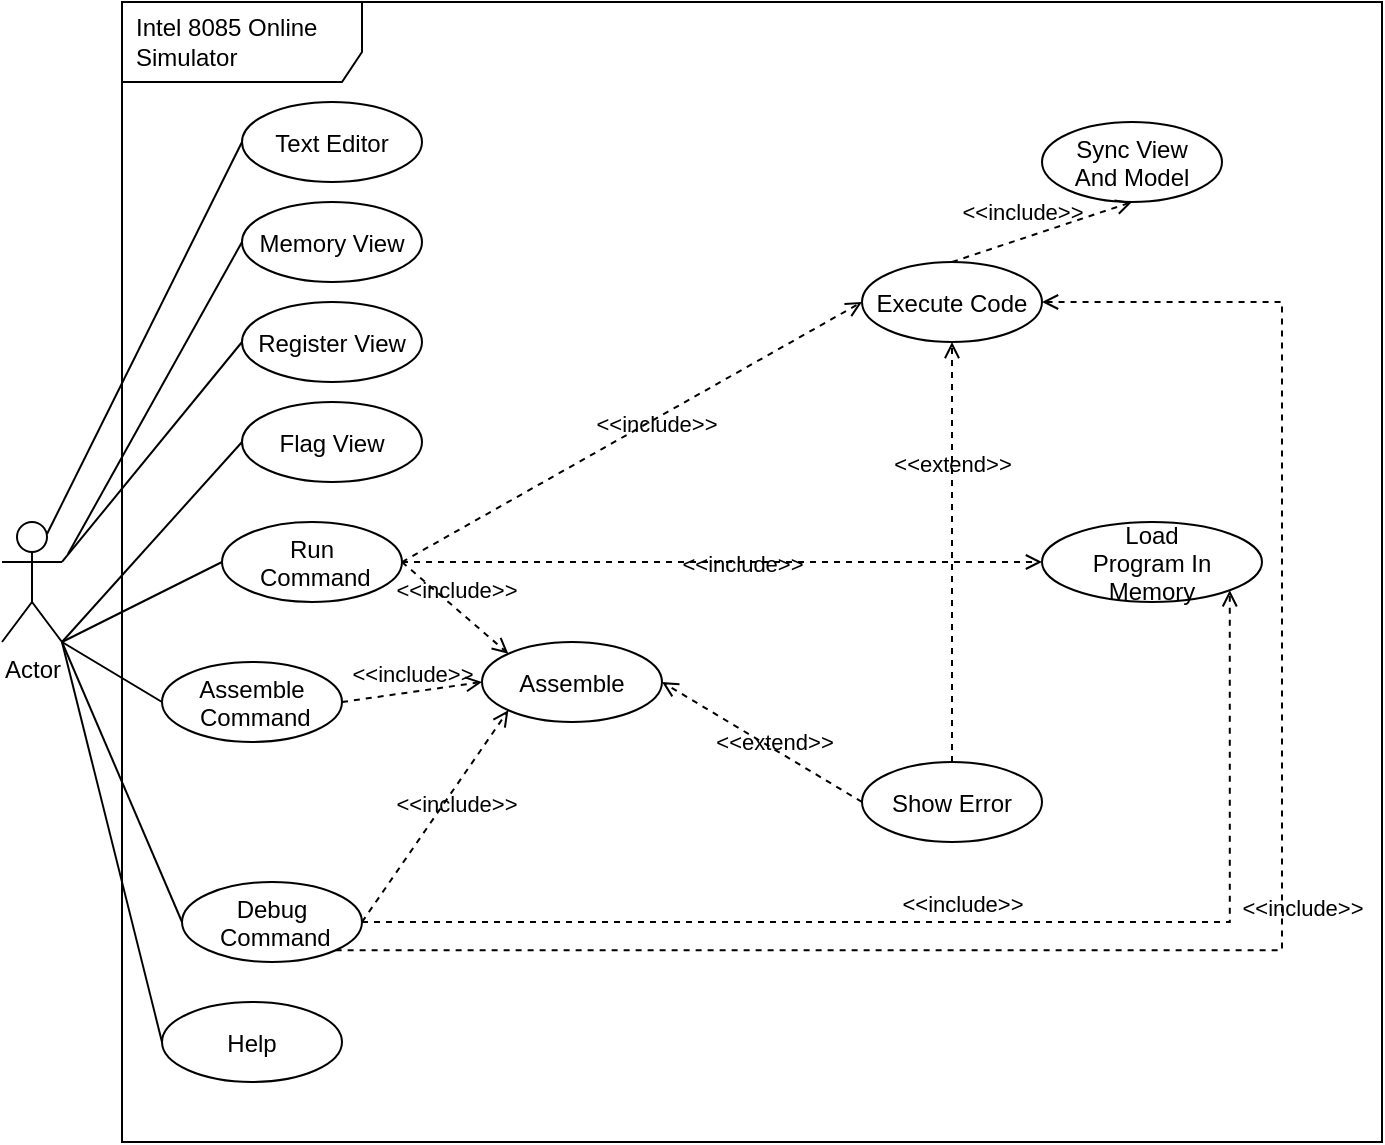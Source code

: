 <mxfile version="16.4.11" type="device"><diagram id="pgqybF6VOaQXGsqPLz2_" name="Page-1"><mxGraphModel dx="1262" dy="653" grid="1" gridSize="10" guides="1" tooltips="1" connect="1" arrows="1" fold="1" page="1" pageScale="1" pageWidth="850" pageHeight="1100" math="0" shadow="0"><root><mxCell id="0"/><mxCell id="1" parent="0"/><mxCell id="SeAY-Ycy1D664VOuzlpg-2" value="Actor" style="shape=umlActor;verticalLabelPosition=bottom;verticalAlign=top;html=1;" vertex="1" parent="1"><mxGeometry x="150" y="270" width="30" height="60" as="geometry"/></mxCell><mxCell id="SeAY-Ycy1D664VOuzlpg-4" value="Text Editor" style="ellipse;fillColor=#ffffff;strokeColor=#000000;" vertex="1" parent="1"><mxGeometry x="270" y="60" width="90" height="40" as="geometry"/></mxCell><mxCell id="SeAY-Ycy1D664VOuzlpg-5" value="Memory View" style="ellipse;fillColor=#ffffff;strokeColor=#000000;" vertex="1" parent="1"><mxGeometry x="270" y="110" width="90" height="40" as="geometry"/></mxCell><mxCell id="SeAY-Ycy1D664VOuzlpg-6" value="Register View" style="ellipse;fillColor=#ffffff;strokeColor=#000000;" vertex="1" parent="1"><mxGeometry x="270" y="160" width="90" height="40" as="geometry"/></mxCell><mxCell id="SeAY-Ycy1D664VOuzlpg-7" value="Flag View" style="ellipse;fillColor=#ffffff;strokeColor=#000000;" vertex="1" parent="1"><mxGeometry x="270" y="210" width="90" height="40" as="geometry"/></mxCell><mxCell id="SeAY-Ycy1D664VOuzlpg-13" value="" style="endArrow=none;endFill=0;endSize=12;html=1;rounded=0;entryX=0;entryY=0.5;entryDx=0;entryDy=0;exitX=0.75;exitY=0.1;exitDx=0;exitDy=0;exitPerimeter=0;" edge="1" parent="1" source="SeAY-Ycy1D664VOuzlpg-2" target="SeAY-Ycy1D664VOuzlpg-4"><mxGeometry width="160" relative="1" as="geometry"><mxPoint x="190" y="250" as="sourcePoint"/><mxPoint x="350" y="250" as="targetPoint"/></mxGeometry></mxCell><mxCell id="SeAY-Ycy1D664VOuzlpg-14" value="" style="endArrow=none;endFill=0;endSize=12;html=1;rounded=0;entryX=0;entryY=0.5;entryDx=0;entryDy=0;" edge="1" parent="1" target="SeAY-Ycy1D664VOuzlpg-5"><mxGeometry width="160" relative="1" as="geometry"><mxPoint x="183" y="286" as="sourcePoint"/><mxPoint x="290" y="200" as="targetPoint"/></mxGeometry></mxCell><mxCell id="SeAY-Ycy1D664VOuzlpg-15" value="" style="endArrow=none;endFill=0;endSize=12;html=1;rounded=0;entryX=0;entryY=0.5;entryDx=0;entryDy=0;exitX=1;exitY=0.333;exitDx=0;exitDy=0;exitPerimeter=0;" edge="1" parent="1" source="SeAY-Ycy1D664VOuzlpg-2" target="SeAY-Ycy1D664VOuzlpg-6"><mxGeometry width="160" relative="1" as="geometry"><mxPoint x="193" y="296" as="sourcePoint"/><mxPoint x="290" y="260" as="targetPoint"/></mxGeometry></mxCell><mxCell id="SeAY-Ycy1D664VOuzlpg-16" value="" style="endArrow=none;endFill=0;endSize=12;html=1;rounded=0;entryX=0;entryY=0.5;entryDx=0;entryDy=0;exitX=1;exitY=1;exitDx=0;exitDy=0;exitPerimeter=0;" edge="1" parent="1" source="SeAY-Ycy1D664VOuzlpg-2" target="SeAY-Ycy1D664VOuzlpg-7"><mxGeometry width="160" relative="1" as="geometry"><mxPoint x="190" y="300" as="sourcePoint"/><mxPoint x="290" y="320" as="targetPoint"/></mxGeometry></mxCell><mxCell id="SeAY-Ycy1D664VOuzlpg-17" value="Assemble&#xA; Command" style="ellipse;fillColor=#ffffff;strokeColor=#000000;" vertex="1" parent="1"><mxGeometry x="230" y="340" width="90" height="40" as="geometry"/></mxCell><mxCell id="SeAY-Ycy1D664VOuzlpg-18" value="" style="endArrow=none;endFill=0;endSize=12;html=1;rounded=0;entryX=0;entryY=0.5;entryDx=0;entryDy=0;exitX=1;exitY=1;exitDx=0;exitDy=0;exitPerimeter=0;" edge="1" parent="1" source="SeAY-Ycy1D664VOuzlpg-2" target="SeAY-Ycy1D664VOuzlpg-17"><mxGeometry width="160" relative="1" as="geometry"><mxPoint x="190" y="340" as="sourcePoint"/><mxPoint x="280" y="290" as="targetPoint"/></mxGeometry></mxCell><mxCell id="SeAY-Ycy1D664VOuzlpg-21" value="&amp;lt;&amp;lt;include&amp;gt;&amp;gt;" style="html=1;verticalAlign=bottom;labelBackgroundColor=none;endArrow=open;endFill=0;dashed=1;rounded=0;exitX=1;exitY=0.5;exitDx=0;exitDy=0;entryX=0;entryY=0.5;entryDx=0;entryDy=0;" edge="1" parent="1" source="SeAY-Ycy1D664VOuzlpg-17" target="SeAY-Ycy1D664VOuzlpg-42"><mxGeometry width="160" relative="1" as="geometry"><mxPoint x="350" y="360" as="sourcePoint"/><mxPoint x="510" y="360" as="targetPoint"/></mxGeometry></mxCell><mxCell id="SeAY-Ycy1D664VOuzlpg-22" value="Show Error" style="ellipse;fillColor=#ffffff;strokeColor=#000000;" vertex="1" parent="1"><mxGeometry x="580" y="390" width="90" height="40" as="geometry"/></mxCell><mxCell id="SeAY-Ycy1D664VOuzlpg-23" value="&amp;lt;&amp;lt;extend&amp;gt;&amp;gt;" style="html=1;verticalAlign=bottom;labelBackgroundColor=none;endArrow=open;endFill=0;dashed=1;rounded=0;entryX=1;entryY=0.5;entryDx=0;entryDy=0;exitX=0;exitY=0.5;exitDx=0;exitDy=0;" edge="1" parent="1" source="SeAY-Ycy1D664VOuzlpg-22" target="SeAY-Ycy1D664VOuzlpg-42"><mxGeometry x="-0.164" y="5" width="160" relative="1" as="geometry"><mxPoint x="260" y="380" as="sourcePoint"/><mxPoint x="420" y="380" as="targetPoint"/><mxPoint as="offset"/></mxGeometry></mxCell><mxCell id="SeAY-Ycy1D664VOuzlpg-25" value="Run&#xA; Command" style="ellipse;fillColor=#ffffff;strokeColor=#000000;" vertex="1" parent="1"><mxGeometry x="260" y="270" width="90" height="40" as="geometry"/></mxCell><mxCell id="SeAY-Ycy1D664VOuzlpg-26" value="" style="endArrow=none;endFill=0;endSize=12;html=1;rounded=0;entryX=0;entryY=0.5;entryDx=0;entryDy=0;exitX=1;exitY=1;exitDx=0;exitDy=0;exitPerimeter=0;" edge="1" parent="1" source="SeAY-Ycy1D664VOuzlpg-2" target="SeAY-Ycy1D664VOuzlpg-25"><mxGeometry width="160" relative="1" as="geometry"><mxPoint x="190" y="340" as="sourcePoint"/><mxPoint x="280" y="340" as="targetPoint"/></mxGeometry></mxCell><mxCell id="SeAY-Ycy1D664VOuzlpg-28" value="Load &#xA;Program In &#xA;Memory" style="ellipse;fillColor=#ffffff;strokeColor=#000000;" vertex="1" parent="1"><mxGeometry x="670" y="270" width="110" height="40" as="geometry"/></mxCell><mxCell id="SeAY-Ycy1D664VOuzlpg-29" value="&amp;lt;&amp;lt;include&amp;gt;&amp;gt;" style="html=1;verticalAlign=bottom;labelBackgroundColor=none;endArrow=open;endFill=0;dashed=1;rounded=0;exitX=1;exitY=0.5;exitDx=0;exitDy=0;entryX=0;entryY=0.5;entryDx=0;entryDy=0;" edge="1" parent="1" source="SeAY-Ycy1D664VOuzlpg-25" target="SeAY-Ycy1D664VOuzlpg-28"><mxGeometry x="0.059" y="-10" width="160" relative="1" as="geometry"><mxPoint x="325" y="420" as="sourcePoint"/><mxPoint x="325" y="360" as="targetPoint"/><mxPoint as="offset"/></mxGeometry></mxCell><mxCell id="SeAY-Ycy1D664VOuzlpg-31" value="Debug&#xA; Command" style="ellipse;fillColor=#ffffff;strokeColor=#000000;" vertex="1" parent="1"><mxGeometry x="240" y="450" width="90" height="40" as="geometry"/></mxCell><mxCell id="SeAY-Ycy1D664VOuzlpg-32" value="" style="endArrow=none;endFill=0;endSize=12;html=1;rounded=0;entryX=0;entryY=0.5;entryDx=0;entryDy=0;" edge="1" parent="1" target="SeAY-Ycy1D664VOuzlpg-31"><mxGeometry width="160" relative="1" as="geometry"><mxPoint x="180" y="330" as="sourcePoint"/><mxPoint x="280" y="240" as="targetPoint"/></mxGeometry></mxCell><mxCell id="SeAY-Ycy1D664VOuzlpg-33" value="Execute Code" style="ellipse;fillColor=#ffffff;strokeColor=#000000;" vertex="1" parent="1"><mxGeometry x="580" y="140" width="90" height="40" as="geometry"/></mxCell><mxCell id="SeAY-Ycy1D664VOuzlpg-34" value="&amp;lt;&amp;lt;include&amp;gt;&amp;gt;" style="html=1;verticalAlign=bottom;labelBackgroundColor=none;endArrow=open;endFill=0;dashed=1;rounded=0;exitX=1;exitY=0.5;exitDx=0;exitDy=0;entryX=0;entryY=1;entryDx=0;entryDy=0;" edge="1" parent="1" source="SeAY-Ycy1D664VOuzlpg-31" target="SeAY-Ycy1D664VOuzlpg-42"><mxGeometry x="0.059" y="-10" width="160" relative="1" as="geometry"><mxPoint x="370" y="345" as="sourcePoint"/><mxPoint x="450" y="340" as="targetPoint"/><mxPoint as="offset"/></mxGeometry></mxCell><mxCell id="SeAY-Ycy1D664VOuzlpg-35" value="&amp;lt;&amp;lt;include&amp;gt;&amp;gt;" style="html=1;verticalAlign=bottom;labelBackgroundColor=none;endArrow=open;endFill=0;dashed=1;rounded=0;exitX=1;exitY=0.5;exitDx=0;exitDy=0;entryX=1;entryY=1;entryDx=0;entryDy=0;edgeStyle=orthogonalEdgeStyle;" edge="1" parent="1" source="SeAY-Ycy1D664VOuzlpg-31" target="SeAY-Ycy1D664VOuzlpg-28"><mxGeometry width="160" relative="1" as="geometry"><mxPoint x="350" y="460" as="sourcePoint"/><mxPoint x="510" y="460" as="targetPoint"/></mxGeometry></mxCell><mxCell id="SeAY-Ycy1D664VOuzlpg-36" value="&amp;lt;&amp;lt;include&amp;gt;&amp;gt;" style="html=1;verticalAlign=bottom;labelBackgroundColor=none;endArrow=open;endFill=0;dashed=1;rounded=0;exitX=1;exitY=0.5;exitDx=0;exitDy=0;entryX=0;entryY=0.5;entryDx=0;entryDy=0;" edge="1" parent="1" source="SeAY-Ycy1D664VOuzlpg-25" target="SeAY-Ycy1D664VOuzlpg-33"><mxGeometry x="0.059" y="-10" width="160" relative="1" as="geometry"><mxPoint x="360" y="300" as="sourcePoint"/><mxPoint x="490" y="310" as="targetPoint"/><mxPoint as="offset"/></mxGeometry></mxCell><mxCell id="SeAY-Ycy1D664VOuzlpg-37" value="&amp;lt;&amp;lt;include&amp;gt;&amp;gt;" style="html=1;verticalAlign=bottom;labelBackgroundColor=none;endArrow=open;endFill=0;dashed=1;rounded=0;exitX=1;exitY=1;exitDx=0;exitDy=0;entryX=1;entryY=0.5;entryDx=0;entryDy=0;edgeStyle=orthogonalEdgeStyle;" edge="1" parent="1" source="SeAY-Ycy1D664VOuzlpg-31" target="SeAY-Ycy1D664VOuzlpg-33"><mxGeometry x="0.059" y="-10" width="160" relative="1" as="geometry"><mxPoint x="360" y="300" as="sourcePoint"/><mxPoint x="460" y="210" as="targetPoint"/><mxPoint as="offset"/><Array as="points"><mxPoint x="790" y="484"/><mxPoint x="790" y="160"/></Array></mxGeometry></mxCell><mxCell id="SeAY-Ycy1D664VOuzlpg-38" value="&amp;lt;&amp;lt;extend&amp;gt;&amp;gt;" style="html=1;verticalAlign=bottom;labelBackgroundColor=none;endArrow=open;endFill=0;dashed=1;rounded=0;exitX=0.5;exitY=0;exitDx=0;exitDy=0;" edge="1" parent="1" source="SeAY-Ycy1D664VOuzlpg-22" target="SeAY-Ycy1D664VOuzlpg-33"><mxGeometry x="0.333" width="160" relative="1" as="geometry"><mxPoint x="435" y="400" as="sourcePoint"/><mxPoint x="326.759" y="384.169" as="targetPoint"/><mxPoint as="offset"/></mxGeometry></mxCell><mxCell id="SeAY-Ycy1D664VOuzlpg-40" value="Sync View &#xA;And Model" style="ellipse;fillColor=#ffffff;strokeColor=#000000;" vertex="1" parent="1"><mxGeometry x="670" y="70" width="90" height="40" as="geometry"/></mxCell><mxCell id="SeAY-Ycy1D664VOuzlpg-41" value="&amp;lt;&amp;lt;include&amp;gt;&amp;gt;" style="html=1;verticalAlign=bottom;labelBackgroundColor=none;endArrow=open;endFill=0;dashed=1;rounded=0;exitX=0.5;exitY=0;exitDx=0;exitDy=0;entryX=0.5;entryY=1;entryDx=0;entryDy=0;" edge="1" parent="1" source="SeAY-Ycy1D664VOuzlpg-33" target="SeAY-Ycy1D664VOuzlpg-40"><mxGeometry x="-0.189" y="4" width="160" relative="1" as="geometry"><mxPoint x="360" y="300" as="sourcePoint"/><mxPoint x="435" y="210" as="targetPoint"/><mxPoint as="offset"/></mxGeometry></mxCell><mxCell id="SeAY-Ycy1D664VOuzlpg-42" value="Assemble" style="ellipse;fillColor=#ffffff;strokeColor=#000000;" vertex="1" parent="1"><mxGeometry x="390" y="330" width="90" height="40" as="geometry"/></mxCell><mxCell id="SeAY-Ycy1D664VOuzlpg-43" value="&amp;lt;&amp;lt;include&amp;gt;&amp;gt;" style="html=1;verticalAlign=bottom;labelBackgroundColor=none;endArrow=open;endFill=0;dashed=1;rounded=0;exitX=1;exitY=0.5;exitDx=0;exitDy=0;entryX=0;entryY=0;entryDx=0;entryDy=0;" edge="1" parent="1" source="SeAY-Ycy1D664VOuzlpg-25" target="SeAY-Ycy1D664VOuzlpg-42"><mxGeometry width="160" relative="1" as="geometry"><mxPoint x="330" y="370" as="sourcePoint"/><mxPoint x="380" y="350" as="targetPoint"/></mxGeometry></mxCell><mxCell id="SeAY-Ycy1D664VOuzlpg-45" value="Help" style="ellipse;fillColor=#ffffff;strokeColor=#000000;" vertex="1" parent="1"><mxGeometry x="230" y="510" width="90" height="40" as="geometry"/></mxCell><mxCell id="SeAY-Ycy1D664VOuzlpg-46" value="" style="endArrow=none;endFill=0;endSize=12;html=1;rounded=0;entryX=0;entryY=0.5;entryDx=0;entryDy=0;" edge="1" parent="1" target="SeAY-Ycy1D664VOuzlpg-45"><mxGeometry width="160" relative="1" as="geometry"><mxPoint x="180" y="330" as="sourcePoint"/><mxPoint x="250" y="480" as="targetPoint"/></mxGeometry></mxCell><mxCell id="SeAY-Ycy1D664VOuzlpg-53" value="Intel 8085 Online Simulator" style="shape=umlFrame;whiteSpace=wrap;html=1;width=120;height=40;boundedLbl=1;verticalAlign=middle;align=left;spacingLeft=5;" vertex="1" parent="1"><mxGeometry x="210" y="10" width="630" height="570" as="geometry"/></mxCell></root></mxGraphModel></diagram></mxfile>